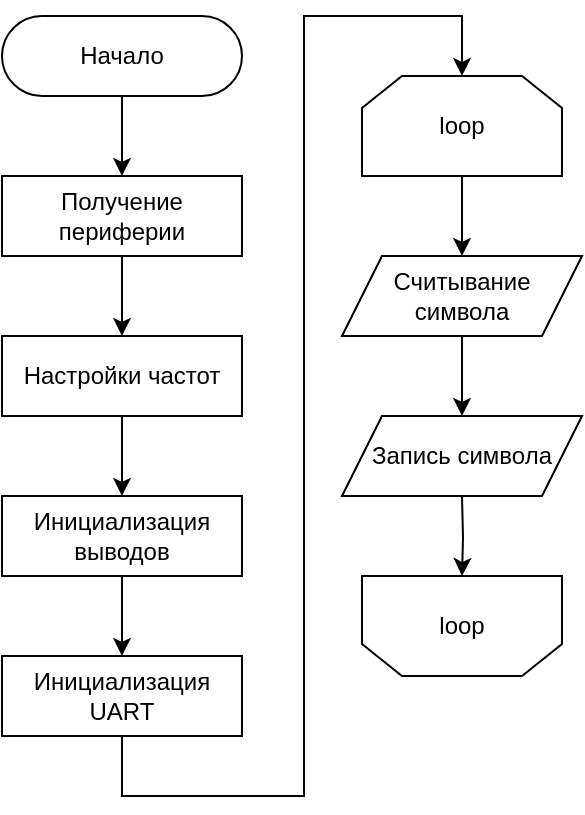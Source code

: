 <mxfile version="26.2.15">
  <diagram id="C5RBs43oDa-KdzZeNtuy" name="Page-1">
    <mxGraphModel dx="1661" dy="889" grid="1" gridSize="10" guides="1" tooltips="1" connect="1" arrows="1" fold="1" page="1" pageScale="1" pageWidth="827" pageHeight="1169" math="0" shadow="0">
      <root>
        <mxCell id="WIyWlLk6GJQsqaUBKTNV-0" />
        <mxCell id="WIyWlLk6GJQsqaUBKTNV-1" parent="WIyWlLk6GJQsqaUBKTNV-0" />
        <mxCell id="Z2Q16Kun2Og9q_ITZoFF-4" style="edgeStyle=orthogonalEdgeStyle;rounded=0;orthogonalLoop=1;jettySize=auto;html=1;" parent="WIyWlLk6GJQsqaUBKTNV-1" source="WIyWlLk6GJQsqaUBKTNV-3" target="Z2Q16Kun2Og9q_ITZoFF-3" edge="1">
          <mxGeometry relative="1" as="geometry" />
        </mxCell>
        <mxCell id="WIyWlLk6GJQsqaUBKTNV-3" value="Начало" style="rounded=1;whiteSpace=wrap;html=1;fontSize=12;glass=0;strokeWidth=1;shadow=0;arcSize=50;" parent="WIyWlLk6GJQsqaUBKTNV-1" vertex="1">
          <mxGeometry x="160" y="80" width="120" height="40" as="geometry" />
        </mxCell>
        <mxCell id="Z2Q16Kun2Og9q_ITZoFF-6" style="edgeStyle=orthogonalEdgeStyle;rounded=0;orthogonalLoop=1;jettySize=auto;html=1;" parent="WIyWlLk6GJQsqaUBKTNV-1" source="Z2Q16Kun2Og9q_ITZoFF-3" target="Z2Q16Kun2Og9q_ITZoFF-5" edge="1">
          <mxGeometry relative="1" as="geometry" />
        </mxCell>
        <mxCell id="Z2Q16Kun2Og9q_ITZoFF-3" value="Получение периферии" style="rounded=0;whiteSpace=wrap;html=1;" parent="WIyWlLk6GJQsqaUBKTNV-1" vertex="1">
          <mxGeometry x="160" y="160" width="120" height="40" as="geometry" />
        </mxCell>
        <mxCell id="Z2Q16Kun2Og9q_ITZoFF-8" style="edgeStyle=orthogonalEdgeStyle;rounded=0;orthogonalLoop=1;jettySize=auto;html=1;" parent="WIyWlLk6GJQsqaUBKTNV-1" source="Z2Q16Kun2Og9q_ITZoFF-5" target="RdbHlZgmdKoLA0TEQhTK-0" edge="1">
          <mxGeometry relative="1" as="geometry" />
        </mxCell>
        <mxCell id="Z2Q16Kun2Og9q_ITZoFF-5" value="Настройки частот" style="rounded=0;whiteSpace=wrap;html=1;" parent="WIyWlLk6GJQsqaUBKTNV-1" vertex="1">
          <mxGeometry x="160" y="240" width="120" height="40" as="geometry" />
        </mxCell>
        <mxCell id="Z2Q16Kun2Og9q_ITZoFF-16" style="edgeStyle=orthogonalEdgeStyle;rounded=0;orthogonalLoop=1;jettySize=auto;html=1;entryX=0.5;entryY=0;entryDx=0;entryDy=0;exitX=0.5;exitY=1;exitDx=0;exitDy=0;" parent="WIyWlLk6GJQsqaUBKTNV-1" source="Z2Q16Kun2Og9q_ITZoFF-7" target="Z2Q16Kun2Og9q_ITZoFF-9" edge="1">
          <mxGeometry relative="1" as="geometry">
            <mxPoint x="280" y="380" as="sourcePoint" />
            <Array as="points">
              <mxPoint x="220" y="470" />
              <mxPoint x="311" y="470" />
              <mxPoint x="311" y="80" />
              <mxPoint x="390" y="80" />
            </Array>
          </mxGeometry>
        </mxCell>
        <mxCell id="Z2Q16Kun2Og9q_ITZoFF-7" value="Инициализация UART" style="rounded=0;whiteSpace=wrap;html=1;" parent="WIyWlLk6GJQsqaUBKTNV-1" vertex="1">
          <mxGeometry x="160" y="400" width="120" height="40" as="geometry" />
        </mxCell>
        <mxCell id="Z2Q16Kun2Og9q_ITZoFF-15" style="edgeStyle=orthogonalEdgeStyle;rounded=0;orthogonalLoop=1;jettySize=auto;html=1;" parent="WIyWlLk6GJQsqaUBKTNV-1" source="Z2Q16Kun2Og9q_ITZoFF-9" target="RdbHlZgmdKoLA0TEQhTK-2" edge="1">
          <mxGeometry relative="1" as="geometry">
            <mxPoint x="390" y="200" as="targetPoint" />
          </mxGeometry>
        </mxCell>
        <mxCell id="Z2Q16Kun2Og9q_ITZoFF-9" value="loop" style="shape=loopLimit;whiteSpace=wrap;html=1;" parent="WIyWlLk6GJQsqaUBKTNV-1" vertex="1">
          <mxGeometry x="340" y="110" width="100" height="50" as="geometry" />
        </mxCell>
        <mxCell id="Z2Q16Kun2Og9q_ITZoFF-10" value="loop" style="shape=loopLimit;whiteSpace=wrap;html=1;flipV=1;" parent="WIyWlLk6GJQsqaUBKTNV-1" vertex="1">
          <mxGeometry x="340" y="360" width="100" height="50" as="geometry" />
        </mxCell>
        <mxCell id="Z2Q16Kun2Og9q_ITZoFF-14" style="edgeStyle=orthogonalEdgeStyle;rounded=0;orthogonalLoop=1;jettySize=auto;html=1;" parent="WIyWlLk6GJQsqaUBKTNV-1" target="Z2Q16Kun2Og9q_ITZoFF-10" edge="1">
          <mxGeometry relative="1" as="geometry">
            <mxPoint x="390" y="320" as="sourcePoint" />
          </mxGeometry>
        </mxCell>
        <mxCell id="RdbHlZgmdKoLA0TEQhTK-1" style="edgeStyle=orthogonalEdgeStyle;rounded=0;orthogonalLoop=1;jettySize=auto;html=1;" edge="1" parent="WIyWlLk6GJQsqaUBKTNV-1" source="RdbHlZgmdKoLA0TEQhTK-0" target="Z2Q16Kun2Og9q_ITZoFF-7">
          <mxGeometry relative="1" as="geometry" />
        </mxCell>
        <mxCell id="RdbHlZgmdKoLA0TEQhTK-0" value="Инициализация выводов" style="rounded=0;whiteSpace=wrap;html=1;" vertex="1" parent="WIyWlLk6GJQsqaUBKTNV-1">
          <mxGeometry x="160" y="320" width="120" height="40" as="geometry" />
        </mxCell>
        <mxCell id="RdbHlZgmdKoLA0TEQhTK-4" style="edgeStyle=orthogonalEdgeStyle;rounded=0;orthogonalLoop=1;jettySize=auto;html=1;" edge="1" parent="WIyWlLk6GJQsqaUBKTNV-1" source="RdbHlZgmdKoLA0TEQhTK-2" target="RdbHlZgmdKoLA0TEQhTK-3">
          <mxGeometry relative="1" as="geometry" />
        </mxCell>
        <mxCell id="RdbHlZgmdKoLA0TEQhTK-2" value="Считывание символа" style="shape=parallelogram;perimeter=parallelogramPerimeter;whiteSpace=wrap;html=1;fixedSize=1;" vertex="1" parent="WIyWlLk6GJQsqaUBKTNV-1">
          <mxGeometry x="330" y="200" width="120" height="40" as="geometry" />
        </mxCell>
        <mxCell id="RdbHlZgmdKoLA0TEQhTK-3" value="Запись символа" style="shape=parallelogram;perimeter=parallelogramPerimeter;whiteSpace=wrap;html=1;fixedSize=1;" vertex="1" parent="WIyWlLk6GJQsqaUBKTNV-1">
          <mxGeometry x="330" y="280" width="120" height="40" as="geometry" />
        </mxCell>
      </root>
    </mxGraphModel>
  </diagram>
</mxfile>
